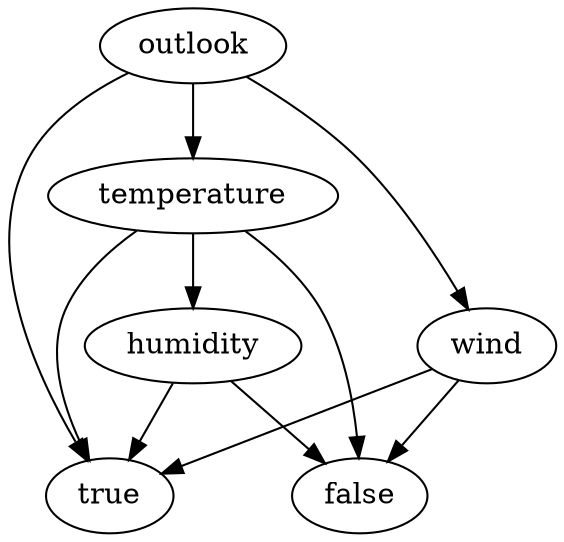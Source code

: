 /* ATTRIBUTES
 * outlook
 * temperature
 * humidity
 * wind
 * ATTRIBUTES
 */
digraph ID3 {
    outlook -> temperature[weight=sunny];
    temperature -> true[weight=cool];
    temperature -> humidity[weight=mild];
    humidity -> true[weight=normal];
    humidity -> false[weight=high];
    temperature -> false[weight=hot];
    outlook -> true[weight=overcast];
    outlook -> wind[weight=rain];
    wind -> false[weight=strong];
    wind -> true[weight=weak];
}